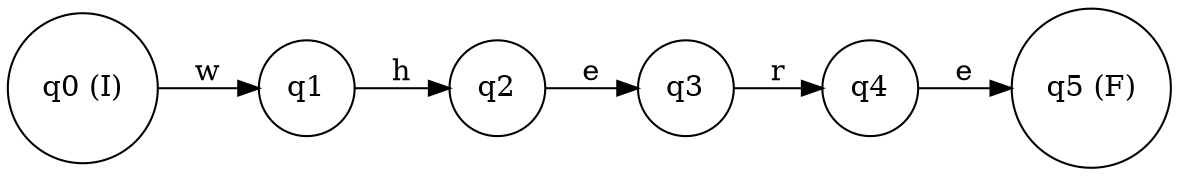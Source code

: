 digraph finite_state_machine {
rankdir=LR;
node [shape = circle];
q0 [label="q0 (I)"];
q1 [label="q1"];
q2 [label="q2"];
q3 [label="q3"];
q4 [label="q4"];
q5 [label="q5 (F)"];
q0 -> q1 [label="w"];
q1 -> q2 [label="h"];
q2 -> q3 [label="e"];
q3 -> q4 [label="r"];
q4 -> q5 [label="e"];
}